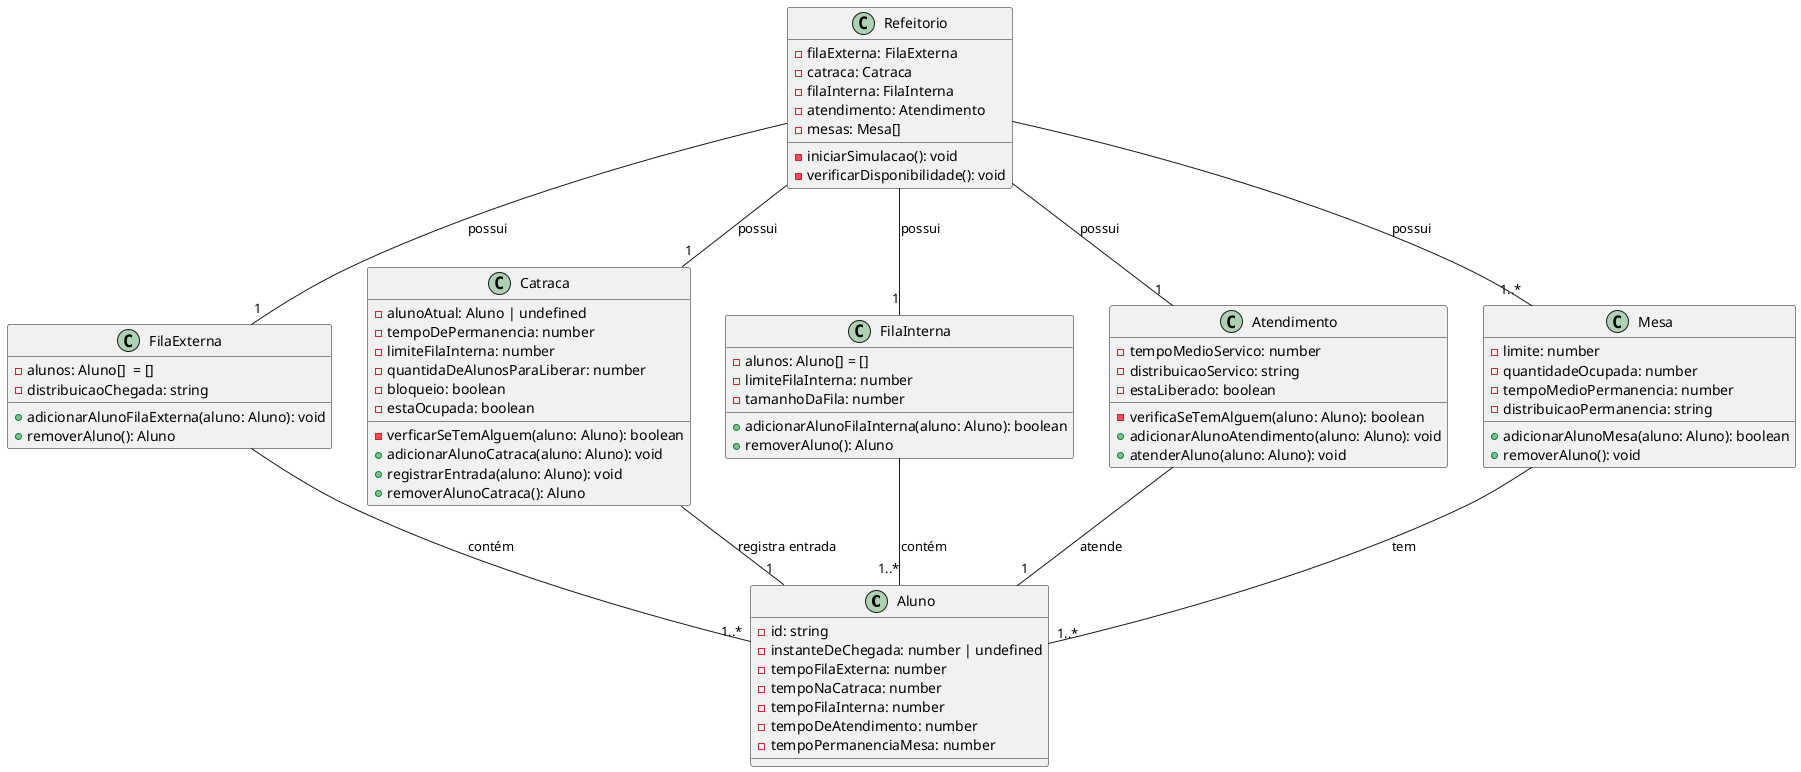 @startuml Arquivo Sistema
class Aluno {
    -id: string
    -instanteDeChegada: number | undefined
    -tempoFilaExterna: number
    -tempoNaCatraca: number
    -tempoFilaInterna: number
    -tempoDeAtendimento: number
    -tempoPermanenciaMesa: number
}

class FilaExterna {
    -alunos: Aluno[]  = []
    -distribuicaoChegada: string
    +adicionarAlunoFilaExterna(aluno: Aluno): void
    +removerAluno(): Aluno
}

class Catraca {
    -alunoAtual: Aluno | undefined
    -tempoDePermanencia: number
    -limiteFilaInterna: number
    -quantidaDeAlunosParaLiberar: number
    -bloqueio: boolean
    -estaOcupada: boolean
    -verficarSeTemAlguem(aluno: Aluno): boolean
    +adicionarAlunoCatraca(aluno: Aluno): void
    +registrarEntrada(aluno: Aluno): void
    +removerAlunoCatraca(): Aluno
}

class FilaInterna {
    -alunos: Aluno[] = []
    -limiteFilaInterna: number
    -tamanhoDaFila: number
    +adicionarAlunoFilaInterna(aluno: Aluno): boolean
    +removerAluno(): Aluno
}

class Atendimento {
    -tempoMedioServico: number
    -distribuicaoServico: string
    -estaLiberado: boolean
    -verificaSeTemAlguem(aluno: Aluno): boolean
    +adicionarAlunoAtendimento(aluno: Aluno): void
    +atenderAluno(aluno: Aluno): void
}

class Mesa {
    -limite: number
    -quantidadeOcupada: number
    -tempoMedioPermanencia: number
    -distribuicaoPermanencia: string
    +adicionarAlunoMesa(aluno: Aluno): boolean
    +removerAluno(): void
}

class Refeitorio {
    -filaExterna: FilaExterna
    -catraca: Catraca
    -filaInterna: FilaInterna
    -atendimento: Atendimento
    -mesas: Mesa[]
    -iniciarSimulacao(): void
    -verificarDisponibilidade(): void
}

FilaExterna -- "1..*" Aluno : "contém"
FilaInterna -- "1..*" Aluno : "contém"
Catraca -- "1" Aluno : "registra entrada"
Atendimento -- "1" Aluno: "atende"
Mesa -- "1..*" Aluno : "tem"
Refeitorio -- "1" FilaExterna : "possui"
Refeitorio -- "1" Catraca : "possui"
Refeitorio -- "1" FilaInterna : "possui"
Refeitorio -- "1" Atendimento : "possui"
Refeitorio -- "1..*" Mesa : "possui"
@enduml

